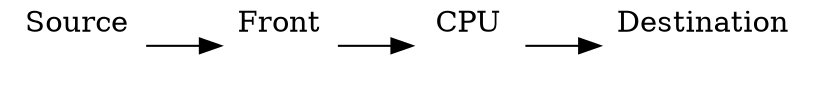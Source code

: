 digraph modelo1 {
	comment=" 600 0 0 0 True False 0 10 " rankdir=LR
	0 [label=Source comment=1 image="Rsource.gif" labelloc=t shape=plaintext]
	1 [label=Front comment=" 2 1 1 2.0 1.0 " image="R1x1.gif" labelloc=t shape=plaintext]
	2 [label=CPU comment=" 2 None 1 None 5.0 " image="R1x1.gif" labelloc=t shape=plaintext]
	3 [label=Destination comment=3 image="REnd.gif" labelloc=t shape=plaintext]
	0 -> 1 [comment=100]
	1 -> 2 [comment=100]
	2 -> 3 [comment=100]
}

